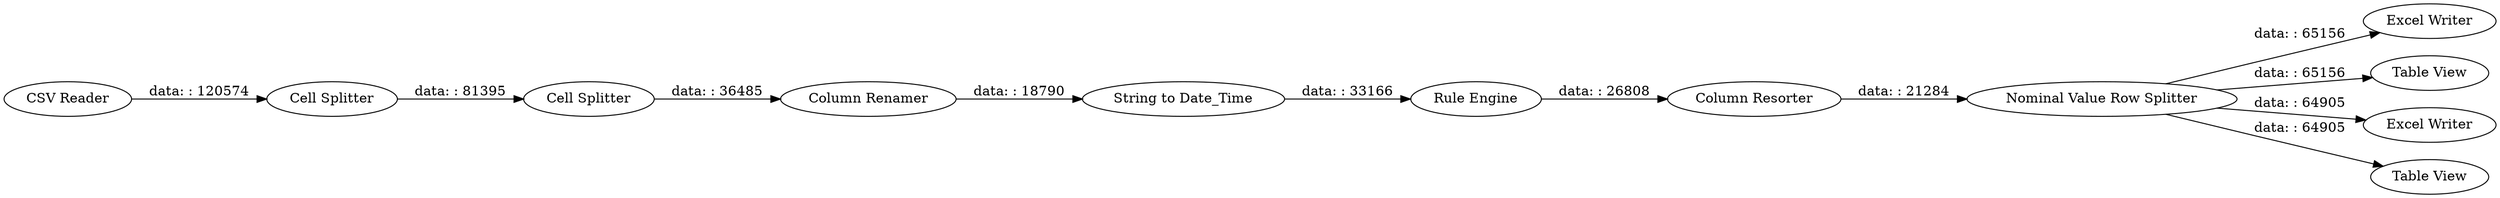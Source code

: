 digraph {
	"-2425027534968037945_5" [label="String to Date_Time"]
	"-2425027534968037945_4" [label="Cell Splitter"]
	"-2425027534968037945_6" [label="Column Resorter"]
	"-2425027534968037945_8" [label="Nominal Value Row Splitter"]
	"-2425027534968037945_10" [label="Excel Writer"]
	"-2425027534968037945_3" [label="Column Renamer"]
	"-2425027534968037945_2" [label="Cell Splitter"]
	"-2425027534968037945_12" [label="Table View"]
	"-2425027534968037945_7" [label="Rule Engine"]
	"-2425027534968037945_9" [label="Excel Writer"]
	"-2425027534968037945_11" [label="Table View"]
	"-2425027534968037945_1" [label="CSV Reader"]
	"-2425027534968037945_3" -> "-2425027534968037945_5" [label="data: : 18790"]
	"-2425027534968037945_8" -> "-2425027534968037945_9" [label="data: : 64905"]
	"-2425027534968037945_7" -> "-2425027534968037945_6" [label="data: : 26808"]
	"-2425027534968037945_6" -> "-2425027534968037945_8" [label="data: : 21284"]
	"-2425027534968037945_2" -> "-2425027534968037945_4" [label="data: : 81395"]
	"-2425027534968037945_1" -> "-2425027534968037945_2" [label="data: : 120574"]
	"-2425027534968037945_8" -> "-2425027534968037945_10" [label="data: : 65156"]
	"-2425027534968037945_8" -> "-2425027534968037945_12" [label="data: : 65156"]
	"-2425027534968037945_5" -> "-2425027534968037945_7" [label="data: : 33166"]
	"-2425027534968037945_8" -> "-2425027534968037945_11" [label="data: : 64905"]
	"-2425027534968037945_4" -> "-2425027534968037945_3" [label="data: : 36485"]
	rankdir=LR
}
